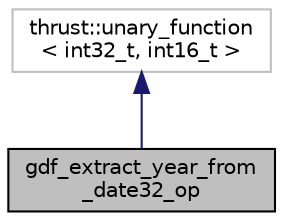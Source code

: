 digraph "gdf_extract_year_from_date32_op"
{
 // LATEX_PDF_SIZE
  edge [fontname="Helvetica",fontsize="10",labelfontname="Helvetica",labelfontsize="10"];
  node [fontname="Helvetica",fontsize="10",shape=record];
  Node1 [label="gdf_extract_year_from\l_date32_op",height=0.2,width=0.4,color="black", fillcolor="grey75", style="filled", fontcolor="black",tooltip=" "];
  Node2 -> Node1 [dir="back",color="midnightblue",fontsize="10",style="solid",fontname="Helvetica"];
  Node2 [label="thrust::unary_function\l\< int32_t, int16_t \>",height=0.2,width=0.4,color="grey75", fillcolor="white", style="filled",tooltip=" "];
}
